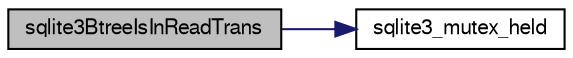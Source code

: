 digraph "sqlite3BtreeIsInReadTrans"
{
  edge [fontname="FreeSans",fontsize="10",labelfontname="FreeSans",labelfontsize="10"];
  node [fontname="FreeSans",fontsize="10",shape=record];
  rankdir="LR";
  Node454947 [label="sqlite3BtreeIsInReadTrans",height=0.2,width=0.4,color="black", fillcolor="grey75", style="filled", fontcolor="black"];
  Node454947 -> Node454948 [color="midnightblue",fontsize="10",style="solid",fontname="FreeSans"];
  Node454948 [label="sqlite3_mutex_held",height=0.2,width=0.4,color="black", fillcolor="white", style="filled",URL="$sqlite3_8c.html#acf77da68932b6bc163c5e68547ecc3e7"];
}
